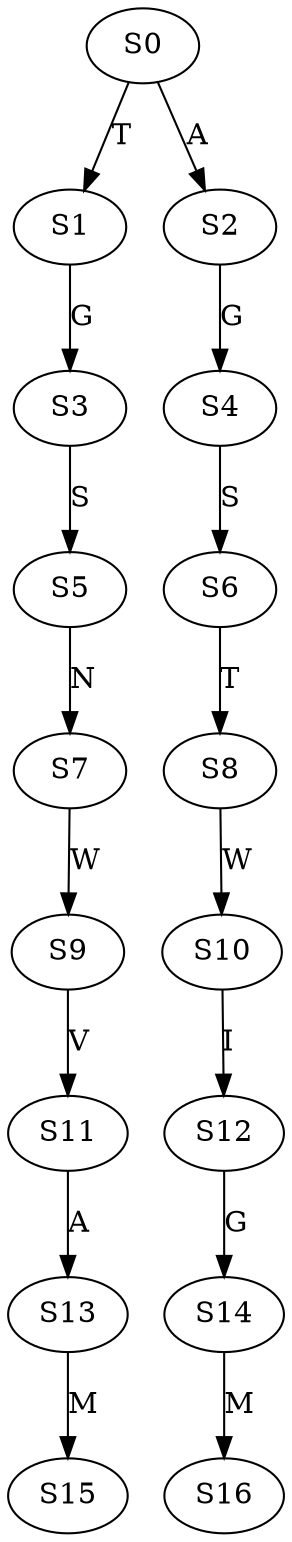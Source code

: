 strict digraph  {
	S0 -> S1 [ label = T ];
	S0 -> S2 [ label = A ];
	S1 -> S3 [ label = G ];
	S2 -> S4 [ label = G ];
	S3 -> S5 [ label = S ];
	S4 -> S6 [ label = S ];
	S5 -> S7 [ label = N ];
	S6 -> S8 [ label = T ];
	S7 -> S9 [ label = W ];
	S8 -> S10 [ label = W ];
	S9 -> S11 [ label = V ];
	S10 -> S12 [ label = I ];
	S11 -> S13 [ label = A ];
	S12 -> S14 [ label = G ];
	S13 -> S15 [ label = M ];
	S14 -> S16 [ label = M ];
}
